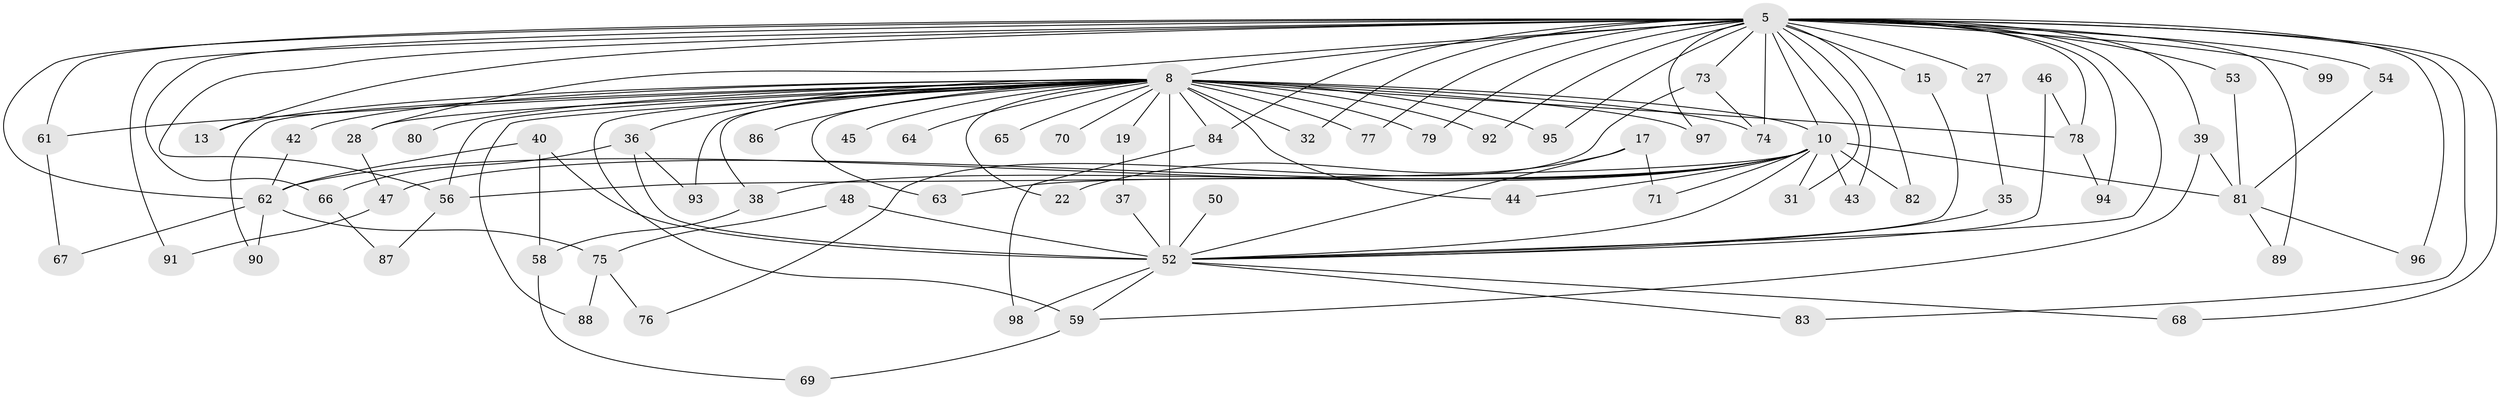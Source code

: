 // original degree distribution, {18: 0.020202020202020204, 30: 0.010101010101010102, 21: 0.020202020202020204, 20: 0.010101010101010102, 28: 0.010101010101010102, 25: 0.010101010101010102, 15: 0.010101010101010102, 16: 0.010101010101010102, 3: 0.2222222222222222, 8: 0.010101010101010102, 2: 0.5555555555555556, 5: 0.030303030303030304, 4: 0.0707070707070707, 7: 0.010101010101010102}
// Generated by graph-tools (version 1.1) at 2025/49/03/04/25 21:49:12]
// undirected, 69 vertices, 125 edges
graph export_dot {
graph [start="1"]
  node [color=gray90,style=filled];
  5 [super="+2"];
  8 [super="+4+7"];
  10 [super="+9"];
  13;
  15;
  17;
  19;
  22;
  27;
  28;
  31;
  32 [super="+11"];
  35;
  36;
  37;
  38;
  39 [super="+18"];
  40;
  42;
  43;
  44;
  45;
  46;
  47;
  48;
  50;
  52 [super="+29"];
  53;
  54;
  56 [super="+23+24"];
  58;
  59 [super="+14"];
  61 [super="+25"];
  62 [super="+26+33"];
  63 [super="+60"];
  64;
  65;
  66;
  67;
  68;
  69;
  70;
  71;
  73;
  74 [super="+72"];
  75;
  76;
  77;
  78 [super="+51"];
  79 [super="+20"];
  80 [super="+21"];
  81 [super="+12"];
  82 [super="+30+34"];
  83;
  84 [super="+55"];
  86;
  87;
  88;
  89;
  90;
  91;
  92;
  93 [super="+85"];
  94;
  95 [super="+16"];
  96 [super="+49"];
  97;
  98;
  99;
  5 -- 8 [weight=8];
  5 -- 10 [weight=4];
  5 -- 27 [weight=2];
  5 -- 31;
  5 -- 32;
  5 -- 43;
  5 -- 53;
  5 -- 56 [weight=2];
  5 -- 62 [weight=3];
  5 -- 73;
  5 -- 77;
  5 -- 83;
  5 -- 91;
  5 -- 92;
  5 -- 94;
  5 -- 99 [weight=2];
  5 -- 84;
  5 -- 66;
  5 -- 68;
  5 -- 13;
  5 -- 15;
  5 -- 82 [weight=3];
  5 -- 89;
  5 -- 28;
  5 -- 95 [weight=2];
  5 -- 96 [weight=2];
  5 -- 97;
  5 -- 54;
  5 -- 61;
  5 -- 79;
  5 -- 74;
  5 -- 78;
  5 -- 52 [weight=4];
  5 -- 39;
  8 -- 10 [weight=8];
  8 -- 13;
  8 -- 19 [weight=2];
  8 -- 36;
  8 -- 44;
  8 -- 45 [weight=2];
  8 -- 52 [weight=10];
  8 -- 64 [weight=2];
  8 -- 70 [weight=2];
  8 -- 77;
  8 -- 93 [weight=2];
  8 -- 65 [weight=2];
  8 -- 78 [weight=3];
  8 -- 80 [weight=2];
  8 -- 22;
  8 -- 88;
  8 -- 92;
  8 -- 59 [weight=2];
  8 -- 74 [weight=3];
  8 -- 79 [weight=2];
  8 -- 84 [weight=2];
  8 -- 86 [weight=2];
  8 -- 90;
  8 -- 28;
  8 -- 95;
  8 -- 97;
  8 -- 38;
  8 -- 42;
  8 -- 63 [weight=2];
  8 -- 32;
  8 -- 61;
  8 -- 56;
  10 -- 44;
  10 -- 47;
  10 -- 71;
  10 -- 81 [weight=3];
  10 -- 38;
  10 -- 43;
  10 -- 31;
  10 -- 63;
  10 -- 82;
  10 -- 62;
  10 -- 52 [weight=4];
  10 -- 56;
  15 -- 52;
  17 -- 22;
  17 -- 71;
  17 -- 52 [weight=2];
  19 -- 37;
  27 -- 35;
  28 -- 47;
  35 -- 52;
  36 -- 66;
  36 -- 93;
  36 -- 52;
  37 -- 52;
  38 -- 58;
  39 -- 81;
  39 -- 59;
  40 -- 58;
  40 -- 62;
  40 -- 52;
  42 -- 62;
  46 -- 78;
  46 -- 52;
  47 -- 91;
  48 -- 75;
  48 -- 52 [weight=2];
  50 -- 52;
  52 -- 68;
  52 -- 83;
  52 -- 98;
  52 -- 59;
  53 -- 81;
  54 -- 81;
  56 -- 87;
  58 -- 69;
  59 -- 69;
  61 -- 67;
  62 -- 75;
  62 -- 90;
  62 -- 67;
  66 -- 87;
  73 -- 76;
  73 -- 74;
  75 -- 76;
  75 -- 88;
  78 -- 94;
  81 -- 96;
  81 -- 89;
  84 -- 98;
}

